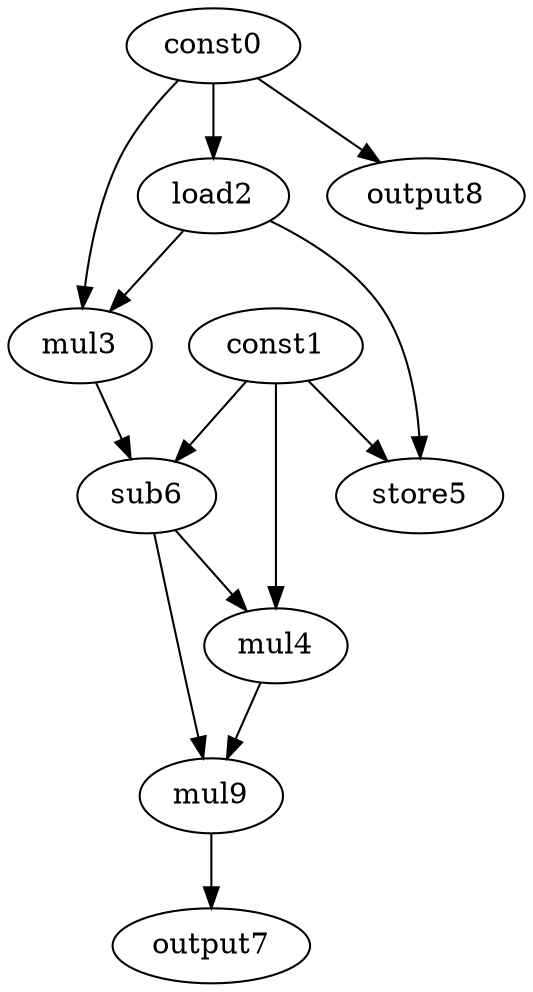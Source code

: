 digraph G { 
const0[opcode=const]; 
const1[opcode=const]; 
load2[opcode=load]; 
mul3[opcode=mul]; 
mul4[opcode=mul]; 
store5[opcode=store]; 
sub6[opcode=sub]; 
output7[opcode=output]; 
output8[opcode=output]; 
mul9[opcode=mul]; 
const0->load2[operand=0];
const0->output8[operand=0];
const0->mul3[operand=0];
load2->mul3[operand=1];
const1->store5[operand=0];
load2->store5[operand=1];
const1->sub6[operand=0];
mul3->sub6[operand=1];
const1->mul4[operand=0];
sub6->mul4[operand=1];
mul4->mul9[operand=0];
sub6->mul9[operand=1];
mul9->output7[operand=0];
}

